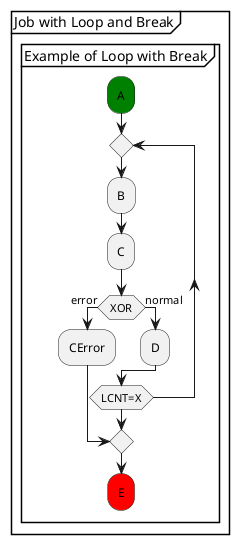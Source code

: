 @startuml
partition "Job with Loop and Break" {
  group "Example of Loop with Break"
    #green:A;
    repeat
      :B;
      :C;
      if (XOR) then (error)
        :CError;
        break
      else (normal)
        :D;
      endif
    repeat while (LCNT=X)
    #red:E;
  end group
}
@enduml
